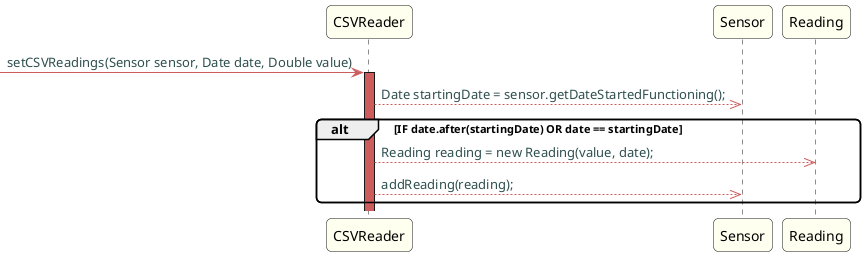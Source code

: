 @startuml

skinparam titleBorderRoundCorner 10
skinparam titleBorderThickness 3
skinparam titleBorderColor indianred
skinparam titleBackgroundColor ivory
skinparam FontName quicksand

skinparam actor {
 	BorderColor indianred
 	}

 skinparam sequence {
 	LifeLineBackgroundColor indianred
 	ParticipantBackgroundColor ivory
 }

 skinparam roundcorner 10

 skinparam component {
   arrowThickness 1
   ArrowFontName Verdana
   ArrowColor indianred
   ArrowFontColor darkslategrey
 }



-> CSVReader: setCSVReadings(Sensor sensor, Date date, Double value)
activate CSVReader
CSVReader -->> Sensor: Date startingDate = sensor.getDateStartedFunctioning();
alt IF date.after(startingDate) OR date == startingDate

CSVReader -->> Reading: Reading reading = new Reading(value, date);
CSVReader -->> Sensor: addReading(reading);


end



@enduml